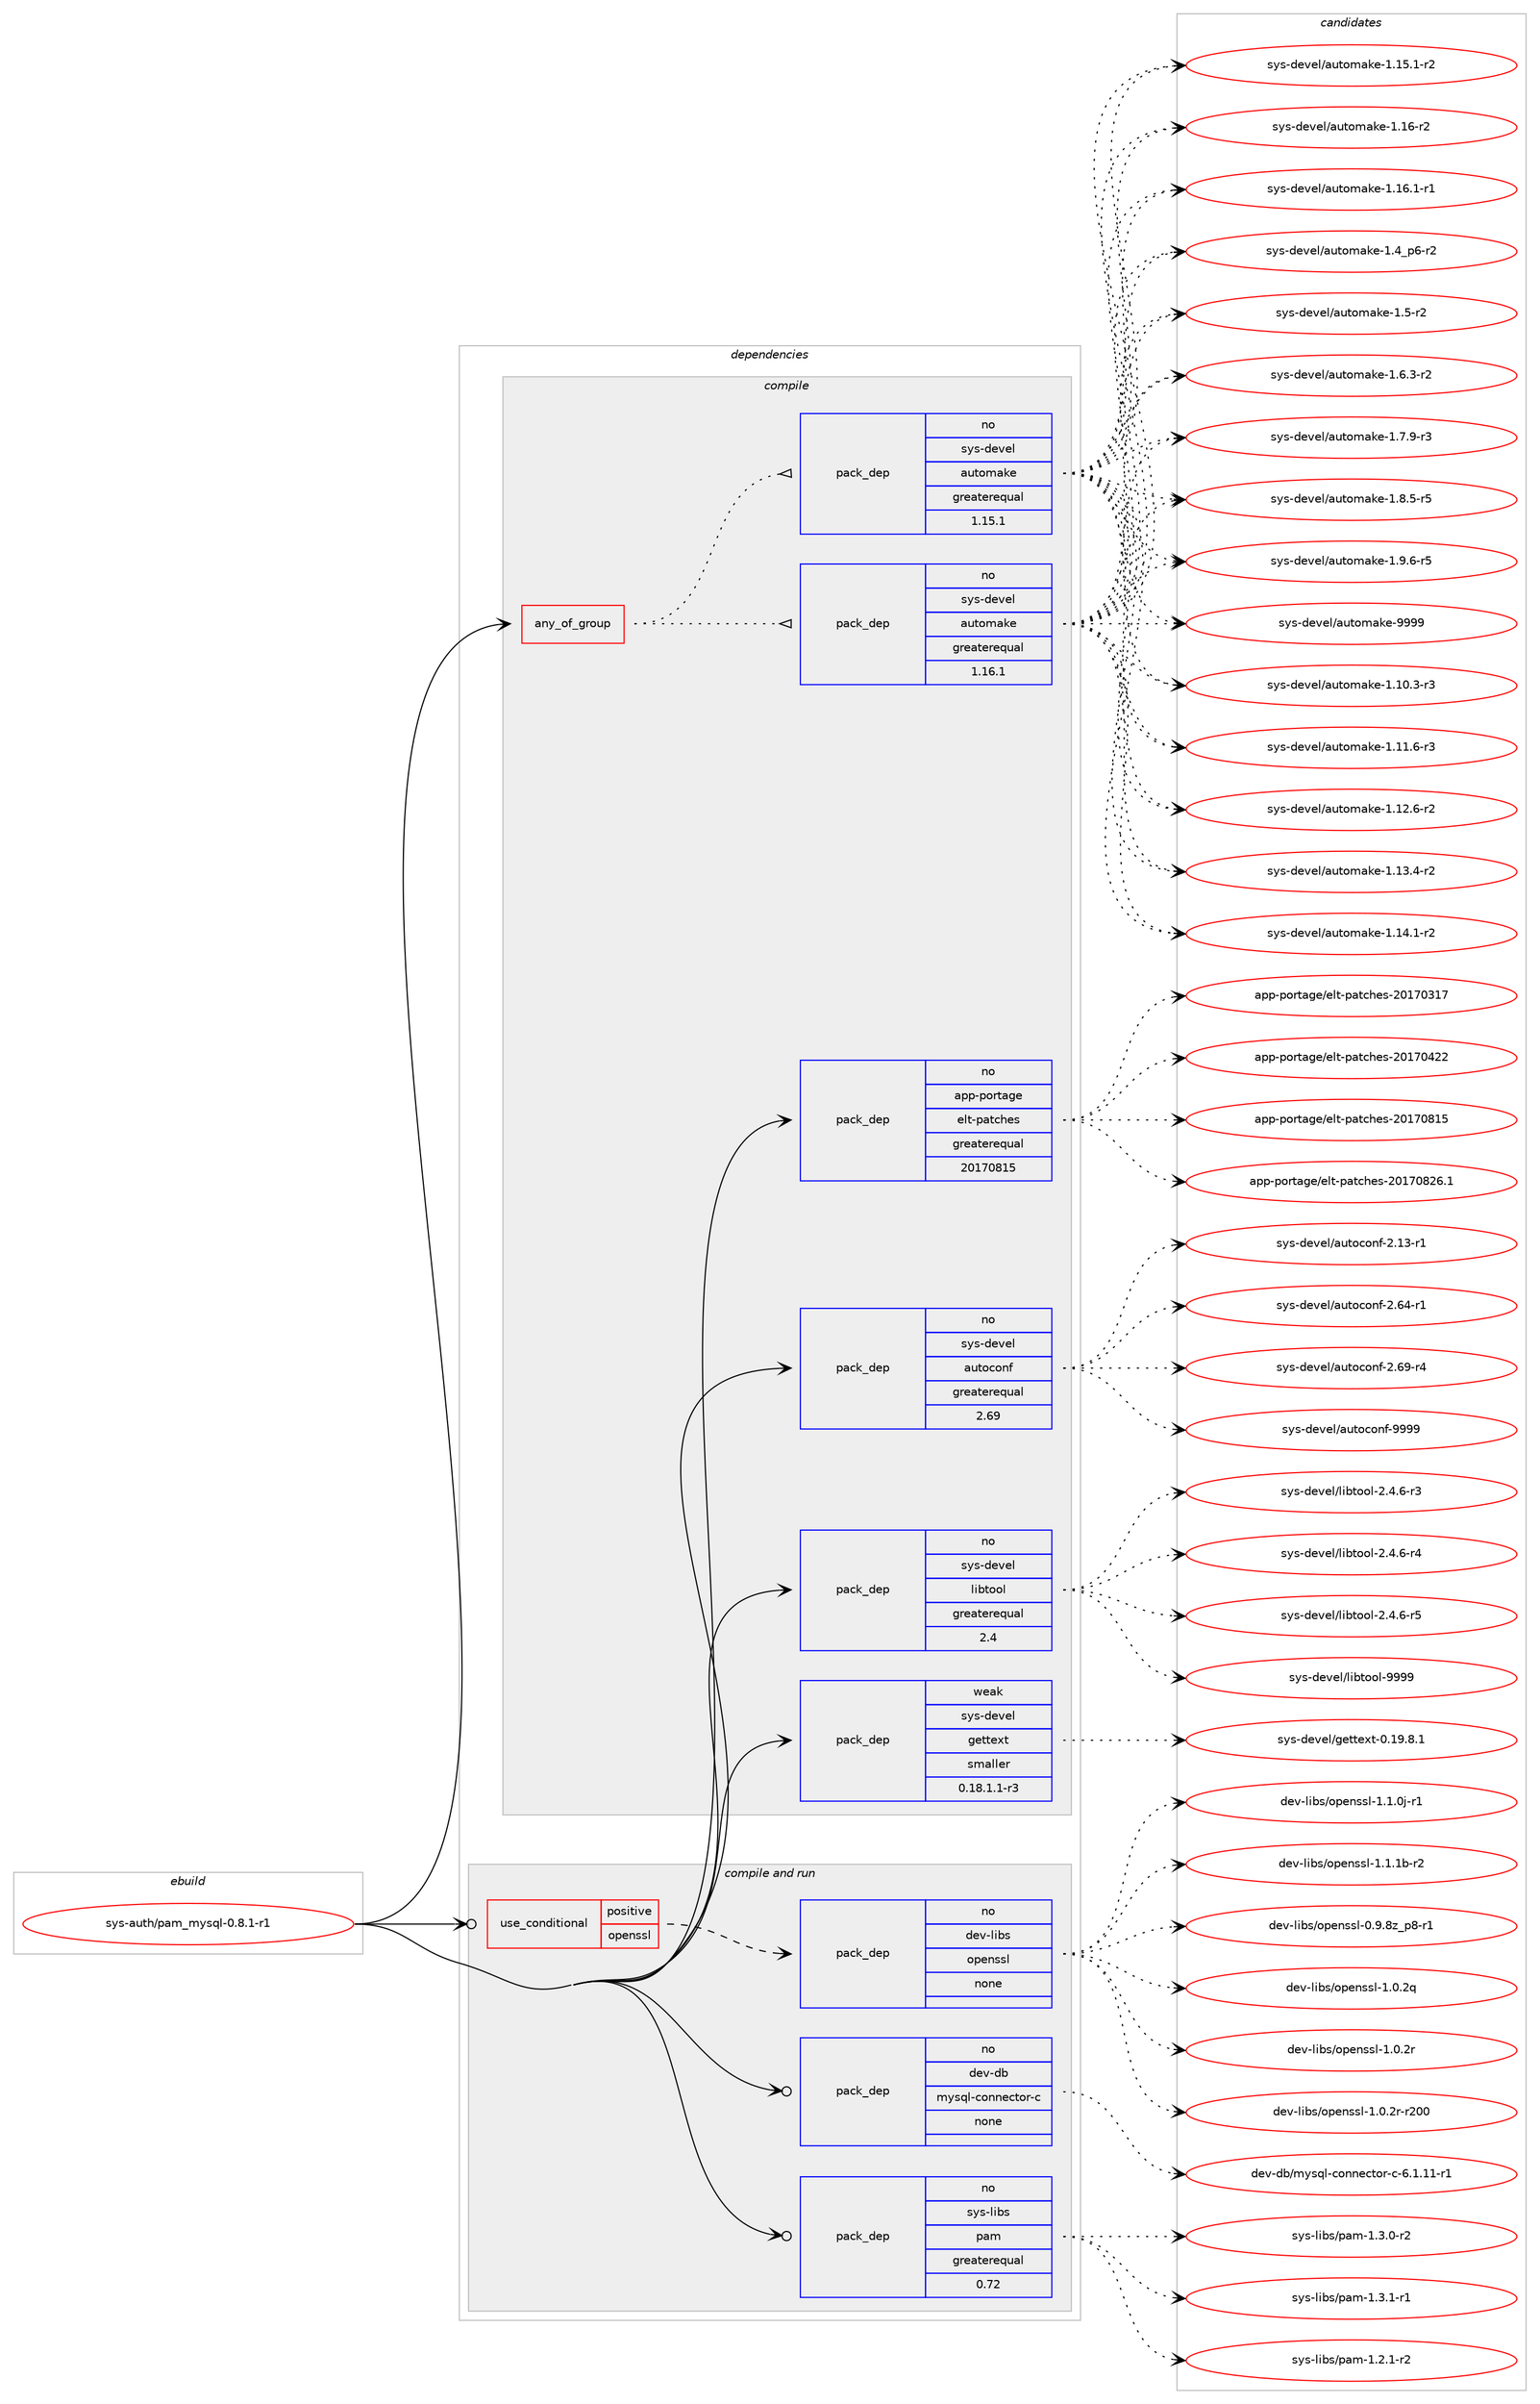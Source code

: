 digraph prolog {

# *************
# Graph options
# *************

newrank=true;
concentrate=true;
compound=true;
graph [rankdir=LR,fontname=Helvetica,fontsize=10,ranksep=1.5];#, ranksep=2.5, nodesep=0.2];
edge  [arrowhead=vee];
node  [fontname=Helvetica,fontsize=10];

# **********
# The ebuild
# **********

subgraph cluster_leftcol {
color=gray;
rank=same;
label=<<i>ebuild</i>>;
id [label="sys-auth/pam_mysql-0.8.1-r1", color=red, width=4, href="../sys-auth/pam_mysql-0.8.1-r1.svg"];
}

# ****************
# The dependencies
# ****************

subgraph cluster_midcol {
color=gray;
label=<<i>dependencies</i>>;
subgraph cluster_compile {
fillcolor="#eeeeee";
style=filled;
label=<<i>compile</i>>;
subgraph any27235 {
dependency1717460 [label=<<TABLE BORDER="0" CELLBORDER="1" CELLSPACING="0" CELLPADDING="4"><TR><TD CELLPADDING="10">any_of_group</TD></TR></TABLE>>, shape=none, color=red];subgraph pack1231571 {
dependency1717461 [label=<<TABLE BORDER="0" CELLBORDER="1" CELLSPACING="0" CELLPADDING="4" WIDTH="220"><TR><TD ROWSPAN="6" CELLPADDING="30">pack_dep</TD></TR><TR><TD WIDTH="110">no</TD></TR><TR><TD>sys-devel</TD></TR><TR><TD>automake</TD></TR><TR><TD>greaterequal</TD></TR><TR><TD>1.16.1</TD></TR></TABLE>>, shape=none, color=blue];
}
dependency1717460:e -> dependency1717461:w [weight=20,style="dotted",arrowhead="oinv"];
subgraph pack1231572 {
dependency1717462 [label=<<TABLE BORDER="0" CELLBORDER="1" CELLSPACING="0" CELLPADDING="4" WIDTH="220"><TR><TD ROWSPAN="6" CELLPADDING="30">pack_dep</TD></TR><TR><TD WIDTH="110">no</TD></TR><TR><TD>sys-devel</TD></TR><TR><TD>automake</TD></TR><TR><TD>greaterequal</TD></TR><TR><TD>1.15.1</TD></TR></TABLE>>, shape=none, color=blue];
}
dependency1717460:e -> dependency1717462:w [weight=20,style="dotted",arrowhead="oinv"];
}
id:e -> dependency1717460:w [weight=20,style="solid",arrowhead="vee"];
subgraph pack1231573 {
dependency1717463 [label=<<TABLE BORDER="0" CELLBORDER="1" CELLSPACING="0" CELLPADDING="4" WIDTH="220"><TR><TD ROWSPAN="6" CELLPADDING="30">pack_dep</TD></TR><TR><TD WIDTH="110">no</TD></TR><TR><TD>app-portage</TD></TR><TR><TD>elt-patches</TD></TR><TR><TD>greaterequal</TD></TR><TR><TD>20170815</TD></TR></TABLE>>, shape=none, color=blue];
}
id:e -> dependency1717463:w [weight=20,style="solid",arrowhead="vee"];
subgraph pack1231574 {
dependency1717464 [label=<<TABLE BORDER="0" CELLBORDER="1" CELLSPACING="0" CELLPADDING="4" WIDTH="220"><TR><TD ROWSPAN="6" CELLPADDING="30">pack_dep</TD></TR><TR><TD WIDTH="110">no</TD></TR><TR><TD>sys-devel</TD></TR><TR><TD>autoconf</TD></TR><TR><TD>greaterequal</TD></TR><TR><TD>2.69</TD></TR></TABLE>>, shape=none, color=blue];
}
id:e -> dependency1717464:w [weight=20,style="solid",arrowhead="vee"];
subgraph pack1231575 {
dependency1717465 [label=<<TABLE BORDER="0" CELLBORDER="1" CELLSPACING="0" CELLPADDING="4" WIDTH="220"><TR><TD ROWSPAN="6" CELLPADDING="30">pack_dep</TD></TR><TR><TD WIDTH="110">no</TD></TR><TR><TD>sys-devel</TD></TR><TR><TD>libtool</TD></TR><TR><TD>greaterequal</TD></TR><TR><TD>2.4</TD></TR></TABLE>>, shape=none, color=blue];
}
id:e -> dependency1717465:w [weight=20,style="solid",arrowhead="vee"];
subgraph pack1231576 {
dependency1717466 [label=<<TABLE BORDER="0" CELLBORDER="1" CELLSPACING="0" CELLPADDING="4" WIDTH="220"><TR><TD ROWSPAN="6" CELLPADDING="30">pack_dep</TD></TR><TR><TD WIDTH="110">weak</TD></TR><TR><TD>sys-devel</TD></TR><TR><TD>gettext</TD></TR><TR><TD>smaller</TD></TR><TR><TD>0.18.1.1-r3</TD></TR></TABLE>>, shape=none, color=blue];
}
id:e -> dependency1717466:w [weight=20,style="solid",arrowhead="vee"];
}
subgraph cluster_compileandrun {
fillcolor="#eeeeee";
style=filled;
label=<<i>compile and run</i>>;
subgraph cond457777 {
dependency1717467 [label=<<TABLE BORDER="0" CELLBORDER="1" CELLSPACING="0" CELLPADDING="4"><TR><TD ROWSPAN="3" CELLPADDING="10">use_conditional</TD></TR><TR><TD>positive</TD></TR><TR><TD>openssl</TD></TR></TABLE>>, shape=none, color=red];
subgraph pack1231577 {
dependency1717468 [label=<<TABLE BORDER="0" CELLBORDER="1" CELLSPACING="0" CELLPADDING="4" WIDTH="220"><TR><TD ROWSPAN="6" CELLPADDING="30">pack_dep</TD></TR><TR><TD WIDTH="110">no</TD></TR><TR><TD>dev-libs</TD></TR><TR><TD>openssl</TD></TR><TR><TD>none</TD></TR><TR><TD></TD></TR></TABLE>>, shape=none, color=blue];
}
dependency1717467:e -> dependency1717468:w [weight=20,style="dashed",arrowhead="vee"];
}
id:e -> dependency1717467:w [weight=20,style="solid",arrowhead="odotvee"];
subgraph pack1231578 {
dependency1717469 [label=<<TABLE BORDER="0" CELLBORDER="1" CELLSPACING="0" CELLPADDING="4" WIDTH="220"><TR><TD ROWSPAN="6" CELLPADDING="30">pack_dep</TD></TR><TR><TD WIDTH="110">no</TD></TR><TR><TD>dev-db</TD></TR><TR><TD>mysql-connector-c</TD></TR><TR><TD>none</TD></TR><TR><TD></TD></TR></TABLE>>, shape=none, color=blue];
}
id:e -> dependency1717469:w [weight=20,style="solid",arrowhead="odotvee"];
subgraph pack1231579 {
dependency1717470 [label=<<TABLE BORDER="0" CELLBORDER="1" CELLSPACING="0" CELLPADDING="4" WIDTH="220"><TR><TD ROWSPAN="6" CELLPADDING="30">pack_dep</TD></TR><TR><TD WIDTH="110">no</TD></TR><TR><TD>sys-libs</TD></TR><TR><TD>pam</TD></TR><TR><TD>greaterequal</TD></TR><TR><TD>0.72</TD></TR></TABLE>>, shape=none, color=blue];
}
id:e -> dependency1717470:w [weight=20,style="solid",arrowhead="odotvee"];
}
subgraph cluster_run {
fillcolor="#eeeeee";
style=filled;
label=<<i>run</i>>;
}
}

# **************
# The candidates
# **************

subgraph cluster_choices {
rank=same;
color=gray;
label=<<i>candidates</i>>;

subgraph choice1231571 {
color=black;
nodesep=1;
choice11512111545100101118101108479711711611110997107101454946494846514511451 [label="sys-devel/automake-1.10.3-r3", color=red, width=4,href="../sys-devel/automake-1.10.3-r3.svg"];
choice11512111545100101118101108479711711611110997107101454946494946544511451 [label="sys-devel/automake-1.11.6-r3", color=red, width=4,href="../sys-devel/automake-1.11.6-r3.svg"];
choice11512111545100101118101108479711711611110997107101454946495046544511450 [label="sys-devel/automake-1.12.6-r2", color=red, width=4,href="../sys-devel/automake-1.12.6-r2.svg"];
choice11512111545100101118101108479711711611110997107101454946495146524511450 [label="sys-devel/automake-1.13.4-r2", color=red, width=4,href="../sys-devel/automake-1.13.4-r2.svg"];
choice11512111545100101118101108479711711611110997107101454946495246494511450 [label="sys-devel/automake-1.14.1-r2", color=red, width=4,href="../sys-devel/automake-1.14.1-r2.svg"];
choice11512111545100101118101108479711711611110997107101454946495346494511450 [label="sys-devel/automake-1.15.1-r2", color=red, width=4,href="../sys-devel/automake-1.15.1-r2.svg"];
choice1151211154510010111810110847971171161111099710710145494649544511450 [label="sys-devel/automake-1.16-r2", color=red, width=4,href="../sys-devel/automake-1.16-r2.svg"];
choice11512111545100101118101108479711711611110997107101454946495446494511449 [label="sys-devel/automake-1.16.1-r1", color=red, width=4,href="../sys-devel/automake-1.16.1-r1.svg"];
choice115121115451001011181011084797117116111109971071014549465295112544511450 [label="sys-devel/automake-1.4_p6-r2", color=red, width=4,href="../sys-devel/automake-1.4_p6-r2.svg"];
choice11512111545100101118101108479711711611110997107101454946534511450 [label="sys-devel/automake-1.5-r2", color=red, width=4,href="../sys-devel/automake-1.5-r2.svg"];
choice115121115451001011181011084797117116111109971071014549465446514511450 [label="sys-devel/automake-1.6.3-r2", color=red, width=4,href="../sys-devel/automake-1.6.3-r2.svg"];
choice115121115451001011181011084797117116111109971071014549465546574511451 [label="sys-devel/automake-1.7.9-r3", color=red, width=4,href="../sys-devel/automake-1.7.9-r3.svg"];
choice115121115451001011181011084797117116111109971071014549465646534511453 [label="sys-devel/automake-1.8.5-r5", color=red, width=4,href="../sys-devel/automake-1.8.5-r5.svg"];
choice115121115451001011181011084797117116111109971071014549465746544511453 [label="sys-devel/automake-1.9.6-r5", color=red, width=4,href="../sys-devel/automake-1.9.6-r5.svg"];
choice115121115451001011181011084797117116111109971071014557575757 [label="sys-devel/automake-9999", color=red, width=4,href="../sys-devel/automake-9999.svg"];
dependency1717461:e -> choice11512111545100101118101108479711711611110997107101454946494846514511451:w [style=dotted,weight="100"];
dependency1717461:e -> choice11512111545100101118101108479711711611110997107101454946494946544511451:w [style=dotted,weight="100"];
dependency1717461:e -> choice11512111545100101118101108479711711611110997107101454946495046544511450:w [style=dotted,weight="100"];
dependency1717461:e -> choice11512111545100101118101108479711711611110997107101454946495146524511450:w [style=dotted,weight="100"];
dependency1717461:e -> choice11512111545100101118101108479711711611110997107101454946495246494511450:w [style=dotted,weight="100"];
dependency1717461:e -> choice11512111545100101118101108479711711611110997107101454946495346494511450:w [style=dotted,weight="100"];
dependency1717461:e -> choice1151211154510010111810110847971171161111099710710145494649544511450:w [style=dotted,weight="100"];
dependency1717461:e -> choice11512111545100101118101108479711711611110997107101454946495446494511449:w [style=dotted,weight="100"];
dependency1717461:e -> choice115121115451001011181011084797117116111109971071014549465295112544511450:w [style=dotted,weight="100"];
dependency1717461:e -> choice11512111545100101118101108479711711611110997107101454946534511450:w [style=dotted,weight="100"];
dependency1717461:e -> choice115121115451001011181011084797117116111109971071014549465446514511450:w [style=dotted,weight="100"];
dependency1717461:e -> choice115121115451001011181011084797117116111109971071014549465546574511451:w [style=dotted,weight="100"];
dependency1717461:e -> choice115121115451001011181011084797117116111109971071014549465646534511453:w [style=dotted,weight="100"];
dependency1717461:e -> choice115121115451001011181011084797117116111109971071014549465746544511453:w [style=dotted,weight="100"];
dependency1717461:e -> choice115121115451001011181011084797117116111109971071014557575757:w [style=dotted,weight="100"];
}
subgraph choice1231572 {
color=black;
nodesep=1;
choice11512111545100101118101108479711711611110997107101454946494846514511451 [label="sys-devel/automake-1.10.3-r3", color=red, width=4,href="../sys-devel/automake-1.10.3-r3.svg"];
choice11512111545100101118101108479711711611110997107101454946494946544511451 [label="sys-devel/automake-1.11.6-r3", color=red, width=4,href="../sys-devel/automake-1.11.6-r3.svg"];
choice11512111545100101118101108479711711611110997107101454946495046544511450 [label="sys-devel/automake-1.12.6-r2", color=red, width=4,href="../sys-devel/automake-1.12.6-r2.svg"];
choice11512111545100101118101108479711711611110997107101454946495146524511450 [label="sys-devel/automake-1.13.4-r2", color=red, width=4,href="../sys-devel/automake-1.13.4-r2.svg"];
choice11512111545100101118101108479711711611110997107101454946495246494511450 [label="sys-devel/automake-1.14.1-r2", color=red, width=4,href="../sys-devel/automake-1.14.1-r2.svg"];
choice11512111545100101118101108479711711611110997107101454946495346494511450 [label="sys-devel/automake-1.15.1-r2", color=red, width=4,href="../sys-devel/automake-1.15.1-r2.svg"];
choice1151211154510010111810110847971171161111099710710145494649544511450 [label="sys-devel/automake-1.16-r2", color=red, width=4,href="../sys-devel/automake-1.16-r2.svg"];
choice11512111545100101118101108479711711611110997107101454946495446494511449 [label="sys-devel/automake-1.16.1-r1", color=red, width=4,href="../sys-devel/automake-1.16.1-r1.svg"];
choice115121115451001011181011084797117116111109971071014549465295112544511450 [label="sys-devel/automake-1.4_p6-r2", color=red, width=4,href="../sys-devel/automake-1.4_p6-r2.svg"];
choice11512111545100101118101108479711711611110997107101454946534511450 [label="sys-devel/automake-1.5-r2", color=red, width=4,href="../sys-devel/automake-1.5-r2.svg"];
choice115121115451001011181011084797117116111109971071014549465446514511450 [label="sys-devel/automake-1.6.3-r2", color=red, width=4,href="../sys-devel/automake-1.6.3-r2.svg"];
choice115121115451001011181011084797117116111109971071014549465546574511451 [label="sys-devel/automake-1.7.9-r3", color=red, width=4,href="../sys-devel/automake-1.7.9-r3.svg"];
choice115121115451001011181011084797117116111109971071014549465646534511453 [label="sys-devel/automake-1.8.5-r5", color=red, width=4,href="../sys-devel/automake-1.8.5-r5.svg"];
choice115121115451001011181011084797117116111109971071014549465746544511453 [label="sys-devel/automake-1.9.6-r5", color=red, width=4,href="../sys-devel/automake-1.9.6-r5.svg"];
choice115121115451001011181011084797117116111109971071014557575757 [label="sys-devel/automake-9999", color=red, width=4,href="../sys-devel/automake-9999.svg"];
dependency1717462:e -> choice11512111545100101118101108479711711611110997107101454946494846514511451:w [style=dotted,weight="100"];
dependency1717462:e -> choice11512111545100101118101108479711711611110997107101454946494946544511451:w [style=dotted,weight="100"];
dependency1717462:e -> choice11512111545100101118101108479711711611110997107101454946495046544511450:w [style=dotted,weight="100"];
dependency1717462:e -> choice11512111545100101118101108479711711611110997107101454946495146524511450:w [style=dotted,weight="100"];
dependency1717462:e -> choice11512111545100101118101108479711711611110997107101454946495246494511450:w [style=dotted,weight="100"];
dependency1717462:e -> choice11512111545100101118101108479711711611110997107101454946495346494511450:w [style=dotted,weight="100"];
dependency1717462:e -> choice1151211154510010111810110847971171161111099710710145494649544511450:w [style=dotted,weight="100"];
dependency1717462:e -> choice11512111545100101118101108479711711611110997107101454946495446494511449:w [style=dotted,weight="100"];
dependency1717462:e -> choice115121115451001011181011084797117116111109971071014549465295112544511450:w [style=dotted,weight="100"];
dependency1717462:e -> choice11512111545100101118101108479711711611110997107101454946534511450:w [style=dotted,weight="100"];
dependency1717462:e -> choice115121115451001011181011084797117116111109971071014549465446514511450:w [style=dotted,weight="100"];
dependency1717462:e -> choice115121115451001011181011084797117116111109971071014549465546574511451:w [style=dotted,weight="100"];
dependency1717462:e -> choice115121115451001011181011084797117116111109971071014549465646534511453:w [style=dotted,weight="100"];
dependency1717462:e -> choice115121115451001011181011084797117116111109971071014549465746544511453:w [style=dotted,weight="100"];
dependency1717462:e -> choice115121115451001011181011084797117116111109971071014557575757:w [style=dotted,weight="100"];
}
subgraph choice1231573 {
color=black;
nodesep=1;
choice97112112451121111141169710310147101108116451129711699104101115455048495548514955 [label="app-portage/elt-patches-20170317", color=red, width=4,href="../app-portage/elt-patches-20170317.svg"];
choice97112112451121111141169710310147101108116451129711699104101115455048495548525050 [label="app-portage/elt-patches-20170422", color=red, width=4,href="../app-portage/elt-patches-20170422.svg"];
choice97112112451121111141169710310147101108116451129711699104101115455048495548564953 [label="app-portage/elt-patches-20170815", color=red, width=4,href="../app-portage/elt-patches-20170815.svg"];
choice971121124511211111411697103101471011081164511297116991041011154550484955485650544649 [label="app-portage/elt-patches-20170826.1", color=red, width=4,href="../app-portage/elt-patches-20170826.1.svg"];
dependency1717463:e -> choice97112112451121111141169710310147101108116451129711699104101115455048495548514955:w [style=dotted,weight="100"];
dependency1717463:e -> choice97112112451121111141169710310147101108116451129711699104101115455048495548525050:w [style=dotted,weight="100"];
dependency1717463:e -> choice97112112451121111141169710310147101108116451129711699104101115455048495548564953:w [style=dotted,weight="100"];
dependency1717463:e -> choice971121124511211111411697103101471011081164511297116991041011154550484955485650544649:w [style=dotted,weight="100"];
}
subgraph choice1231574 {
color=black;
nodesep=1;
choice1151211154510010111810110847971171161119911111010245504649514511449 [label="sys-devel/autoconf-2.13-r1", color=red, width=4,href="../sys-devel/autoconf-2.13-r1.svg"];
choice1151211154510010111810110847971171161119911111010245504654524511449 [label="sys-devel/autoconf-2.64-r1", color=red, width=4,href="../sys-devel/autoconf-2.64-r1.svg"];
choice1151211154510010111810110847971171161119911111010245504654574511452 [label="sys-devel/autoconf-2.69-r4", color=red, width=4,href="../sys-devel/autoconf-2.69-r4.svg"];
choice115121115451001011181011084797117116111991111101024557575757 [label="sys-devel/autoconf-9999", color=red, width=4,href="../sys-devel/autoconf-9999.svg"];
dependency1717464:e -> choice1151211154510010111810110847971171161119911111010245504649514511449:w [style=dotted,weight="100"];
dependency1717464:e -> choice1151211154510010111810110847971171161119911111010245504654524511449:w [style=dotted,weight="100"];
dependency1717464:e -> choice1151211154510010111810110847971171161119911111010245504654574511452:w [style=dotted,weight="100"];
dependency1717464:e -> choice115121115451001011181011084797117116111991111101024557575757:w [style=dotted,weight="100"];
}
subgraph choice1231575 {
color=black;
nodesep=1;
choice1151211154510010111810110847108105981161111111084550465246544511451 [label="sys-devel/libtool-2.4.6-r3", color=red, width=4,href="../sys-devel/libtool-2.4.6-r3.svg"];
choice1151211154510010111810110847108105981161111111084550465246544511452 [label="sys-devel/libtool-2.4.6-r4", color=red, width=4,href="../sys-devel/libtool-2.4.6-r4.svg"];
choice1151211154510010111810110847108105981161111111084550465246544511453 [label="sys-devel/libtool-2.4.6-r5", color=red, width=4,href="../sys-devel/libtool-2.4.6-r5.svg"];
choice1151211154510010111810110847108105981161111111084557575757 [label="sys-devel/libtool-9999", color=red, width=4,href="../sys-devel/libtool-9999.svg"];
dependency1717465:e -> choice1151211154510010111810110847108105981161111111084550465246544511451:w [style=dotted,weight="100"];
dependency1717465:e -> choice1151211154510010111810110847108105981161111111084550465246544511452:w [style=dotted,weight="100"];
dependency1717465:e -> choice1151211154510010111810110847108105981161111111084550465246544511453:w [style=dotted,weight="100"];
dependency1717465:e -> choice1151211154510010111810110847108105981161111111084557575757:w [style=dotted,weight="100"];
}
subgraph choice1231576 {
color=black;
nodesep=1;
choice1151211154510010111810110847103101116116101120116454846495746564649 [label="sys-devel/gettext-0.19.8.1", color=red, width=4,href="../sys-devel/gettext-0.19.8.1.svg"];
dependency1717466:e -> choice1151211154510010111810110847103101116116101120116454846495746564649:w [style=dotted,weight="100"];
}
subgraph choice1231577 {
color=black;
nodesep=1;
choice10010111845108105981154711111210111011511510845484657465612295112564511449 [label="dev-libs/openssl-0.9.8z_p8-r1", color=red, width=4,href="../dev-libs/openssl-0.9.8z_p8-r1.svg"];
choice100101118451081059811547111112101110115115108454946484650113 [label="dev-libs/openssl-1.0.2q", color=red, width=4,href="../dev-libs/openssl-1.0.2q.svg"];
choice100101118451081059811547111112101110115115108454946484650114 [label="dev-libs/openssl-1.0.2r", color=red, width=4,href="../dev-libs/openssl-1.0.2r.svg"];
choice10010111845108105981154711111210111011511510845494648465011445114504848 [label="dev-libs/openssl-1.0.2r-r200", color=red, width=4,href="../dev-libs/openssl-1.0.2r-r200.svg"];
choice1001011184510810598115471111121011101151151084549464946481064511449 [label="dev-libs/openssl-1.1.0j-r1", color=red, width=4,href="../dev-libs/openssl-1.1.0j-r1.svg"];
choice100101118451081059811547111112101110115115108454946494649984511450 [label="dev-libs/openssl-1.1.1b-r2", color=red, width=4,href="../dev-libs/openssl-1.1.1b-r2.svg"];
dependency1717468:e -> choice10010111845108105981154711111210111011511510845484657465612295112564511449:w [style=dotted,weight="100"];
dependency1717468:e -> choice100101118451081059811547111112101110115115108454946484650113:w [style=dotted,weight="100"];
dependency1717468:e -> choice100101118451081059811547111112101110115115108454946484650114:w [style=dotted,weight="100"];
dependency1717468:e -> choice10010111845108105981154711111210111011511510845494648465011445114504848:w [style=dotted,weight="100"];
dependency1717468:e -> choice1001011184510810598115471111121011101151151084549464946481064511449:w [style=dotted,weight="100"];
dependency1717468:e -> choice100101118451081059811547111112101110115115108454946494649984511450:w [style=dotted,weight="100"];
}
subgraph choice1231578 {
color=black;
nodesep=1;
choice1001011184510098471091211151131084599111110110101991161111144599455446494649494511449 [label="dev-db/mysql-connector-c-6.1.11-r1", color=red, width=4,href="../dev-db/mysql-connector-c-6.1.11-r1.svg"];
dependency1717469:e -> choice1001011184510098471091211151131084599111110110101991161111144599455446494649494511449:w [style=dotted,weight="100"];
}
subgraph choice1231579 {
color=black;
nodesep=1;
choice115121115451081059811547112971094549465046494511450 [label="sys-libs/pam-1.2.1-r2", color=red, width=4,href="../sys-libs/pam-1.2.1-r2.svg"];
choice115121115451081059811547112971094549465146484511450 [label="sys-libs/pam-1.3.0-r2", color=red, width=4,href="../sys-libs/pam-1.3.0-r2.svg"];
choice115121115451081059811547112971094549465146494511449 [label="sys-libs/pam-1.3.1-r1", color=red, width=4,href="../sys-libs/pam-1.3.1-r1.svg"];
dependency1717470:e -> choice115121115451081059811547112971094549465046494511450:w [style=dotted,weight="100"];
dependency1717470:e -> choice115121115451081059811547112971094549465146484511450:w [style=dotted,weight="100"];
dependency1717470:e -> choice115121115451081059811547112971094549465146494511449:w [style=dotted,weight="100"];
}
}

}
